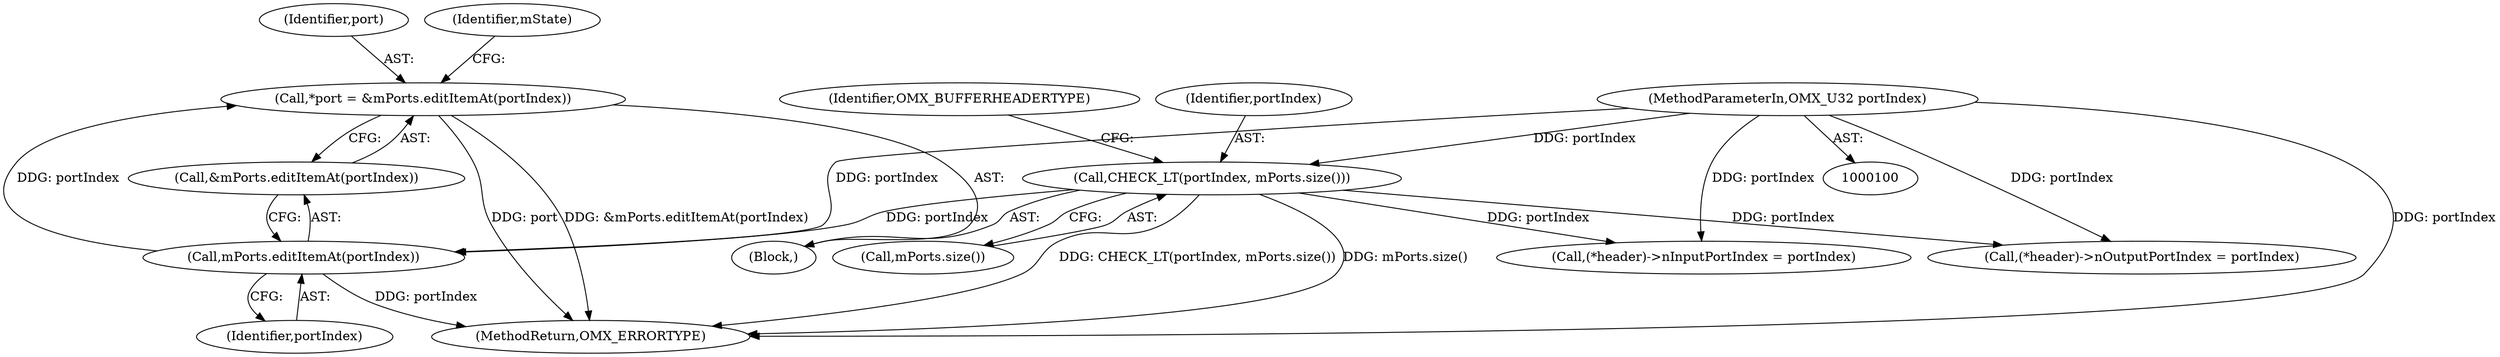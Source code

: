 digraph "1_Android_d834160d9759f1098df692b34e6eeb548f9e317b@pointer" {
"1000250" [label="(Call,*port = &mPorts.editItemAt(portIndex))"];
"1000253" [label="(Call,mPorts.editItemAt(portIndex))"];
"1000102" [label="(MethodParameterIn,OMX_U32 portIndex)"];
"1000108" [label="(Call,CHECK_LT(portIndex, mPorts.size()))"];
"1000106" [label="(Block,)"];
"1000110" [label="(Call,mPorts.size())"];
"1000111" [label="(Identifier,OMX_BUFFERHEADERTYPE)"];
"1000102" [label="(MethodParameterIn,OMX_U32 portIndex)"];
"1000243" [label="(Call,(*header)->nInputPortIndex = portIndex)"];
"1000253" [label="(Call,mPorts.editItemAt(portIndex))"];
"1000254" [label="(Identifier,portIndex)"];
"1000108" [label="(Call,CHECK_LT(portIndex, mPorts.size()))"];
"1000252" [label="(Call,&mPorts.editItemAt(portIndex))"];
"1000237" [label="(Call,(*header)->nOutputPortIndex = portIndex)"];
"1000251" [label="(Identifier,port)"];
"1000250" [label="(Call,*port = &mPorts.editItemAt(portIndex))"];
"1000313" [label="(MethodReturn,OMX_ERRORTYPE)"];
"1000258" [label="(Identifier,mState)"];
"1000109" [label="(Identifier,portIndex)"];
"1000250" -> "1000106"  [label="AST: "];
"1000250" -> "1000252"  [label="CFG: "];
"1000251" -> "1000250"  [label="AST: "];
"1000252" -> "1000250"  [label="AST: "];
"1000258" -> "1000250"  [label="CFG: "];
"1000250" -> "1000313"  [label="DDG: port"];
"1000250" -> "1000313"  [label="DDG: &mPorts.editItemAt(portIndex)"];
"1000253" -> "1000250"  [label="DDG: portIndex"];
"1000253" -> "1000252"  [label="AST: "];
"1000253" -> "1000254"  [label="CFG: "];
"1000254" -> "1000253"  [label="AST: "];
"1000252" -> "1000253"  [label="CFG: "];
"1000253" -> "1000313"  [label="DDG: portIndex"];
"1000102" -> "1000253"  [label="DDG: portIndex"];
"1000108" -> "1000253"  [label="DDG: portIndex"];
"1000102" -> "1000100"  [label="AST: "];
"1000102" -> "1000313"  [label="DDG: portIndex"];
"1000102" -> "1000108"  [label="DDG: portIndex"];
"1000102" -> "1000237"  [label="DDG: portIndex"];
"1000102" -> "1000243"  [label="DDG: portIndex"];
"1000108" -> "1000106"  [label="AST: "];
"1000108" -> "1000110"  [label="CFG: "];
"1000109" -> "1000108"  [label="AST: "];
"1000110" -> "1000108"  [label="AST: "];
"1000111" -> "1000108"  [label="CFG: "];
"1000108" -> "1000313"  [label="DDG: CHECK_LT(portIndex, mPorts.size())"];
"1000108" -> "1000313"  [label="DDG: mPorts.size()"];
"1000108" -> "1000237"  [label="DDG: portIndex"];
"1000108" -> "1000243"  [label="DDG: portIndex"];
}
